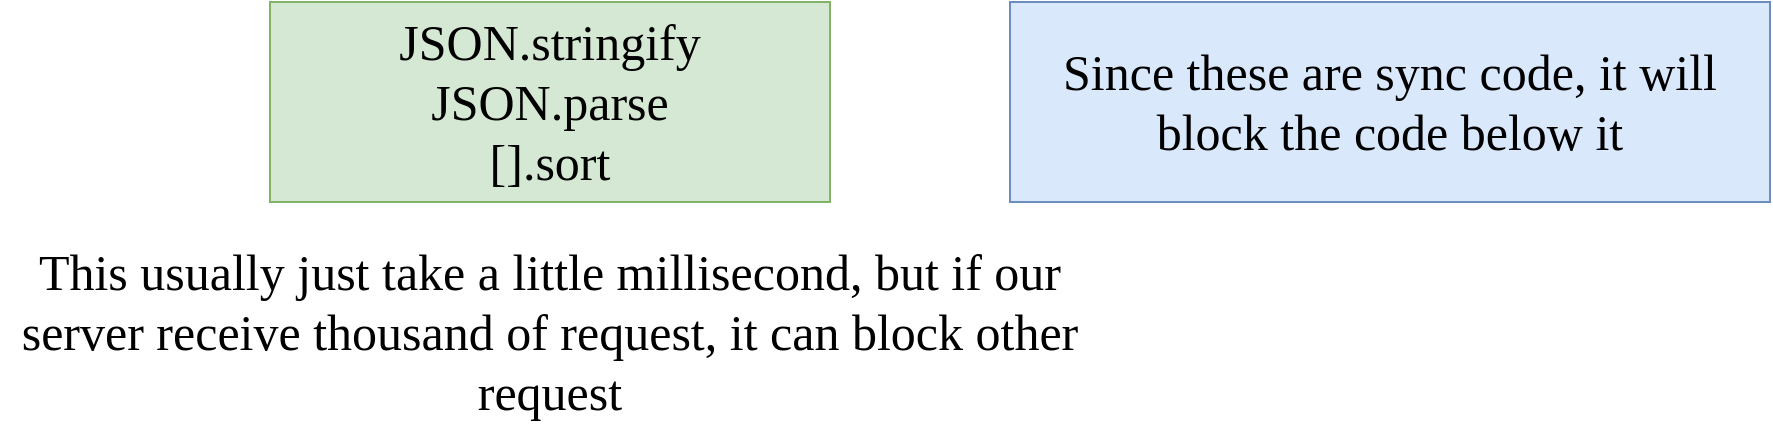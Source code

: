 <mxfile version="17.4.1" type="github"><diagram id="XtxxwsZEFnUDytrK3T5H" name="Blocking code "><mxGraphModel dx="1108" dy="635" grid="1" gridSize="10" guides="1" tooltips="1" connect="1" arrows="1" fold="1" page="1" pageScale="1" pageWidth="1700" pageHeight="1100" math="0" shadow="0"><root><mxCell id="0"/><mxCell id="1" parent="0"/><mxCell id="G2199Bfi6B8Bha8hxR0G-1" value="JSON.stringify&lt;br&gt;JSON.parse&lt;br&gt;[].sort" style="rounded=0;whiteSpace=wrap;html=1;fontFamily=Comfortaa;fontSource=https%3A%2F%2Ffonts.googleapis.com%2Fcss%3Ffamily%3DComfortaa;fontSize=25;fillColor=#d5e8d4;strokeColor=#82b366;" vertex="1" parent="1"><mxGeometry x="360" y="120" width="280" height="100" as="geometry"/></mxCell><mxCell id="G2199Bfi6B8Bha8hxR0G-2" value="This usually just take a little millisecond, but if our server receive thousand of request, it can block other request" style="text;html=1;strokeColor=none;fillColor=none;align=center;verticalAlign=middle;whiteSpace=wrap;rounded=0;fontFamily=Comfortaa;fontSource=https%3A%2F%2Ffonts.googleapis.com%2Fcss%3Ffamily%3DComfortaa;fontSize=25;" vertex="1" parent="1"><mxGeometry x="225" y="270" width="550" height="30" as="geometry"/></mxCell><mxCell id="G2199Bfi6B8Bha8hxR0G-3" value="Since these are sync code, it will block the code below it" style="rounded=0;whiteSpace=wrap;html=1;fontFamily=Comfortaa;fontSource=https%3A%2F%2Ffonts.googleapis.com%2Fcss%3Ffamily%3DComfortaa;fontSize=25;fillColor=#dae8fc;strokeColor=#6c8ebf;" vertex="1" parent="1"><mxGeometry x="730" y="120" width="380" height="100" as="geometry"/></mxCell></root></mxGraphModel></diagram></mxfile>